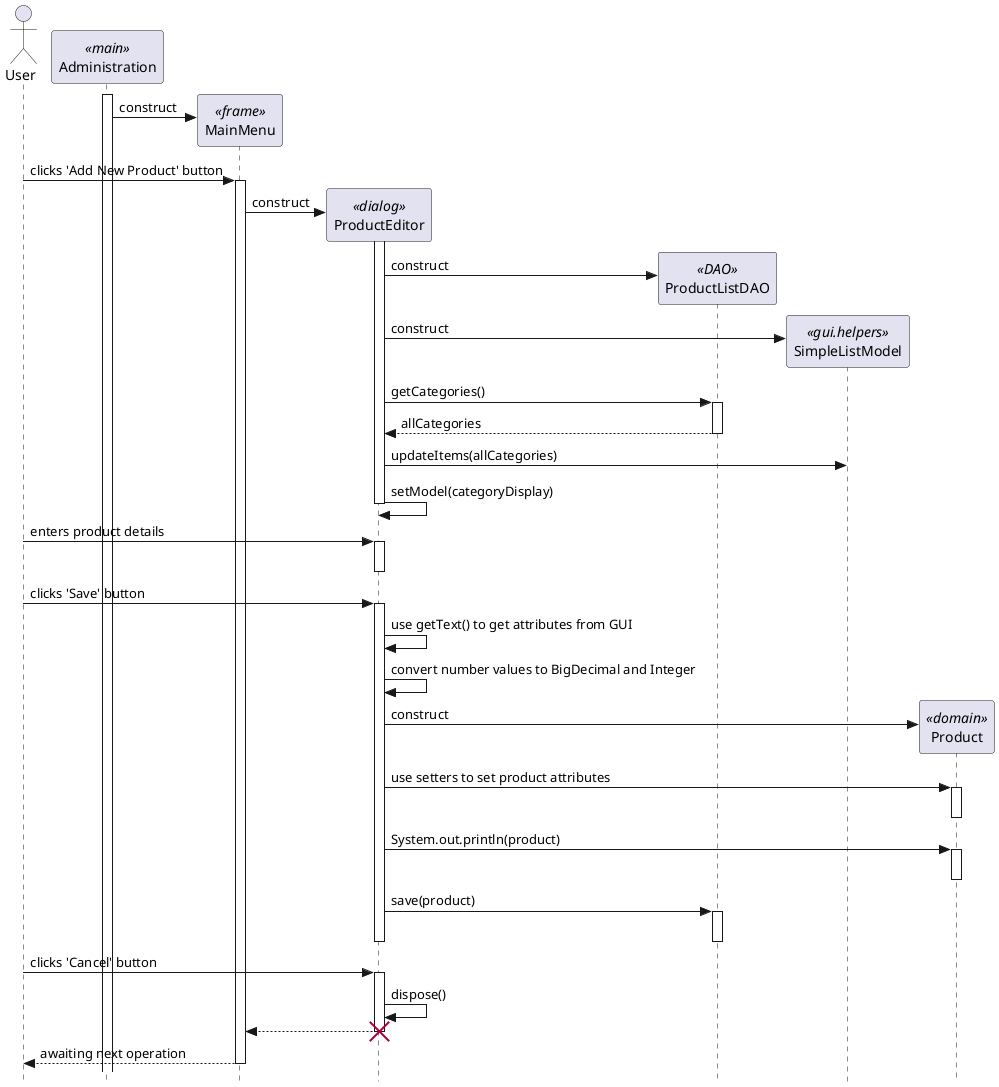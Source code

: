 @startuml

' use strict UML mode
skinparam style strictuml

' create actor user
actor "User" as user

' create main adminstration 
participant "Administration" as main <<main>>
main++

' create main menu frame
create "MainMenu" as menu <<frame>>
main -> menu : construct

user -> menu++ : clicks 'Add New Product' button

' create product editor dialog
create "ProductEditor" as editor <<dialog>>
menu -> editor : construct

editor++

' create a DAO
create "ProductListDAO" as dao <<DAO>>
editor -> dao : construct 

' create the simple model list
create "SimpleListModel" as modellist <<gui.helpers>>
editor -> modellist : construct

editor -> dao++ : getCategories() 
dao --> editor : allCategories
dao--

editor -> modellist : updateItems(allCategories)
editor -> editor : setModel(categoryDisplay)

editor--

' user enters product details and clicks the save product button
user -> editor++ : enters product details
editor--

user -> editor++ : clicks 'Save' button

' self interactions to pull text and run conversions
editor -> editor : use getText() to get attributes from GUI
editor -> editor : convert number values to BigDecimal and Integer

' create a Product
create "Product" as product <<domain>>
editor -> product : construct

editor -> product++ : use setters to set product attributes
product-- 

editor -> product++ : System.out.println(product)
product--

editor -> dao++ : save(product)
dao--
editor--

' dispose dialog
user -> editor++ : clicks 'Cancel' button
editor -> editor : dispose()

' show control returning to menu as editor closes
editor --> menu 
destroy editor

menu --> user-- : awaiting next operation

@enduml
